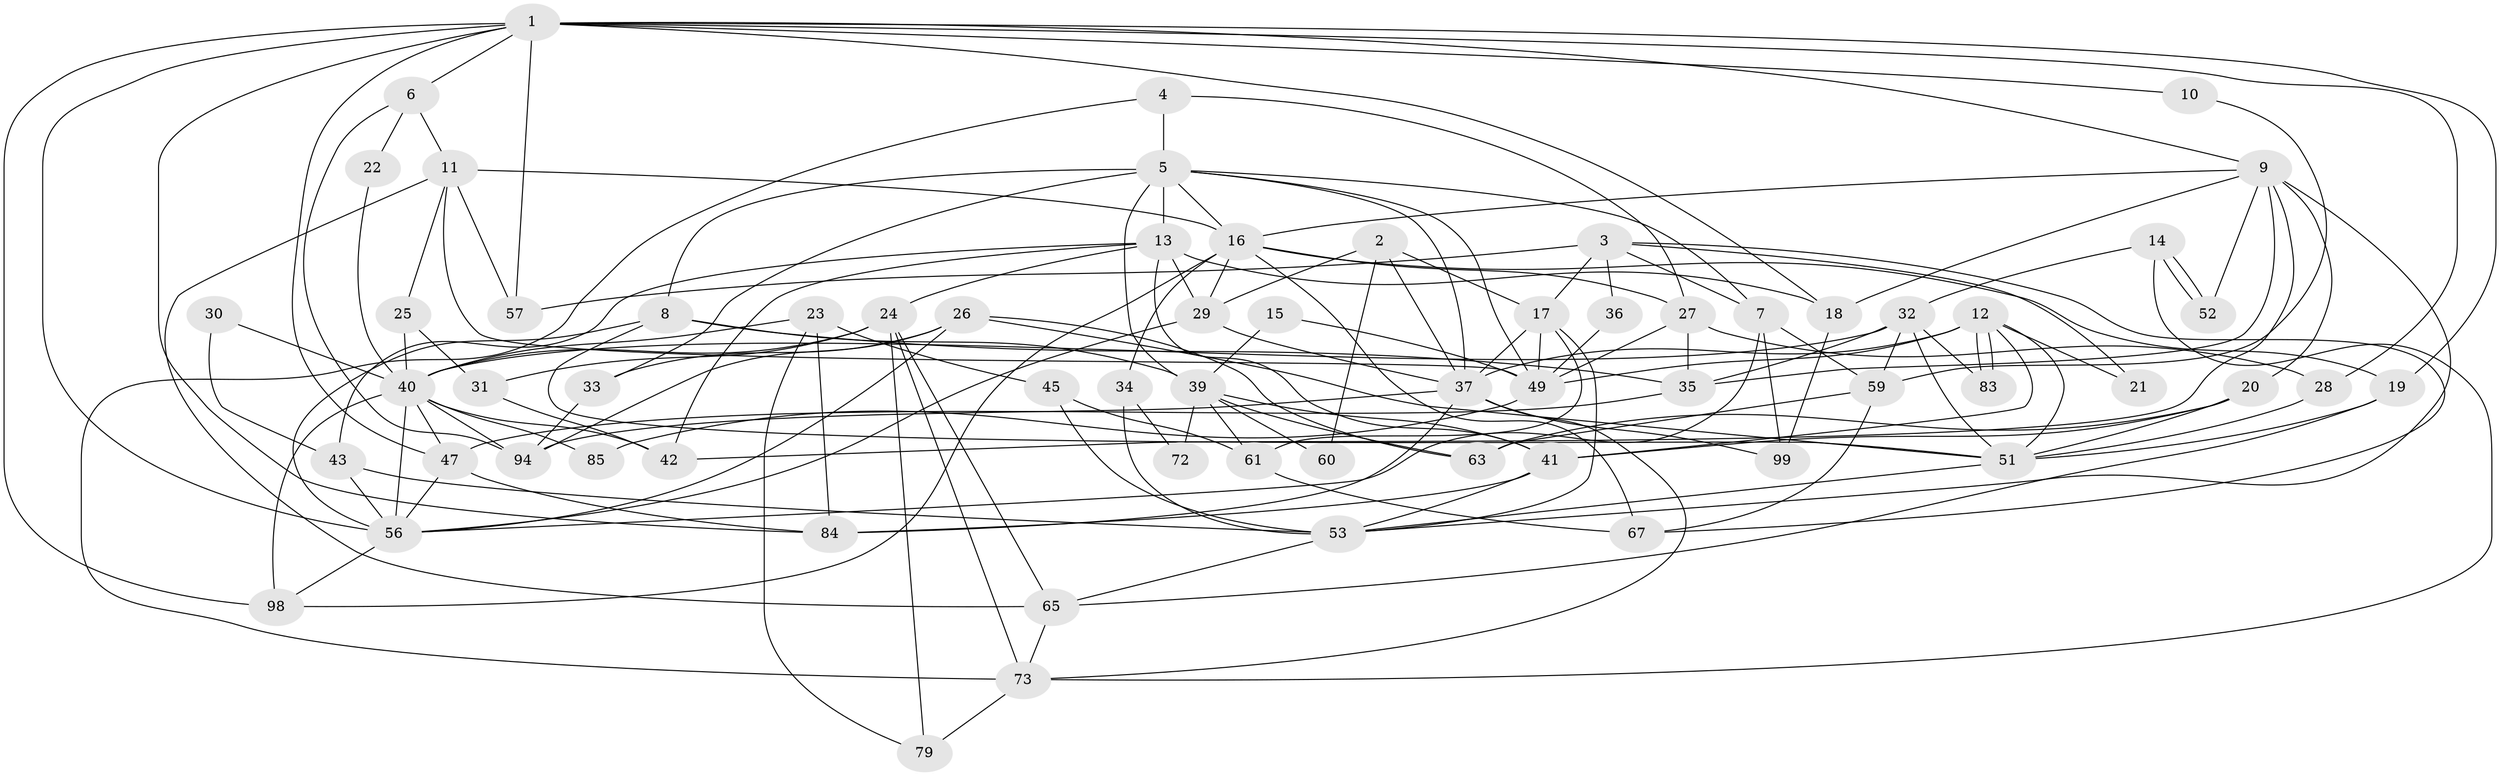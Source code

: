 // original degree distribution, {8: 0.02, 4: 0.31, 6: 0.08, 3: 0.24, 5: 0.15, 2: 0.15, 7: 0.05}
// Generated by graph-tools (version 1.1) at 2025/11/02/21/25 10:11:15]
// undirected, 65 vertices, 158 edges
graph export_dot {
graph [start="1"]
  node [color=gray90,style=filled];
  1 [super="+87"];
  2;
  3 [super="+96"];
  4;
  5 [super="+62"];
  6 [super="+44"];
  7 [super="+74"];
  8 [super="+82"];
  9 [super="+48"];
  10;
  11 [super="+91"];
  12 [super="+68"];
  13 [super="+55"];
  14 [super="+54"];
  15;
  16 [super="+64"];
  17;
  18;
  19;
  20;
  21;
  22;
  23 [super="+92"];
  24 [super="+78"];
  25;
  26 [super="+77"];
  27 [super="+80"];
  28 [super="+38"];
  29 [super="+71"];
  30;
  31;
  32 [super="+93"];
  33 [super="+90"];
  34;
  35 [super="+76"];
  36;
  37 [super="+100"];
  39 [super="+46"];
  40 [super="+95"];
  41;
  42 [super="+81"];
  43;
  45 [super="+58"];
  47 [super="+89"];
  49 [super="+50"];
  51 [super="+75"];
  52;
  53 [super="+70"];
  56 [super="+66"];
  57 [super="+97"];
  59 [super="+69"];
  60;
  61;
  63;
  65;
  67 [super="+88"];
  72;
  73 [super="+86"];
  79;
  83;
  84;
  85;
  94;
  98;
  99;
  1 -- 56;
  1 -- 18;
  1 -- 57 [weight=2];
  1 -- 84;
  1 -- 98;
  1 -- 9;
  1 -- 19;
  1 -- 10;
  1 -- 47;
  1 -- 6;
  1 -- 28;
  2 -- 29;
  2 -- 37;
  2 -- 17;
  2 -- 60;
  3 -- 7;
  3 -- 21;
  3 -- 67;
  3 -- 17;
  3 -- 36;
  3 -- 57;
  4 -- 5;
  4 -- 73;
  4 -- 27;
  5 -- 8;
  5 -- 49;
  5 -- 16;
  5 -- 37;
  5 -- 7;
  5 -- 13 [weight=2];
  5 -- 33;
  5 -- 39;
  6 -- 94;
  6 -- 22;
  6 -- 11;
  7 -- 99;
  7 -- 56;
  7 -- 59;
  8 -- 39;
  8 -- 51;
  8 -- 56;
  8 -- 35;
  9 -- 20;
  9 -- 18;
  9 -- 35;
  9 -- 42 [weight=2];
  9 -- 16;
  9 -- 52;
  9 -- 53;
  10 -- 59;
  11 -- 49;
  11 -- 65;
  11 -- 16;
  11 -- 25;
  11 -- 57;
  12 -- 83;
  12 -- 83;
  12 -- 37;
  12 -- 41;
  12 -- 21;
  12 -- 49;
  12 -- 51;
  13 -- 18;
  13 -- 24;
  13 -- 29;
  13 -- 41;
  13 -- 43;
  13 -- 42;
  14 -- 52;
  14 -- 52;
  14 -- 32;
  14 -- 73;
  15 -- 39;
  15 -- 49;
  16 -- 27;
  16 -- 19;
  16 -- 67;
  16 -- 34;
  16 -- 98;
  16 -- 29;
  17 -- 61;
  17 -- 49;
  17 -- 37;
  17 -- 53;
  18 -- 99;
  19 -- 65;
  19 -- 51;
  20 -- 41;
  20 -- 51;
  20 -- 63;
  22 -- 40;
  23 -- 40;
  23 -- 45;
  23 -- 84;
  23 -- 79;
  24 -- 40;
  24 -- 31;
  24 -- 65;
  24 -- 79;
  24 -- 73;
  25 -- 31;
  25 -- 40;
  26 -- 63;
  26 -- 56;
  26 -- 33;
  26 -- 51;
  26 -- 94;
  27 -- 28;
  27 -- 49;
  27 -- 35;
  28 -- 51;
  29 -- 56;
  29 -- 37;
  30 -- 43;
  30 -- 40;
  31 -- 42;
  32 -- 51;
  32 -- 83;
  32 -- 40;
  32 -- 59;
  32 -- 35;
  33 -- 94;
  34 -- 53;
  34 -- 72;
  35 -- 47 [weight=2];
  36 -- 49;
  37 -- 94;
  37 -- 99;
  37 -- 84;
  37 -- 73;
  39 -- 41;
  39 -- 60;
  39 -- 72;
  39 -- 61;
  39 -- 63;
  40 -- 56 [weight=2];
  40 -- 85;
  40 -- 94;
  40 -- 98;
  40 -- 42;
  40 -- 47;
  41 -- 53;
  41 -- 84;
  43 -- 56;
  43 -- 53;
  45 -- 61;
  45 -- 53;
  47 -- 84;
  47 -- 56;
  49 -- 85 [weight=2];
  51 -- 53;
  53 -- 65;
  56 -- 98;
  59 -- 63;
  59 -- 67;
  61 -- 67;
  65 -- 73;
  73 -- 79;
}

